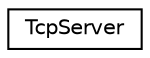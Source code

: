 digraph "Иерархия классов. Графический вид."
{
  edge [fontname="Helvetica",fontsize="10",labelfontname="Helvetica",labelfontsize="10"];
  node [fontname="Helvetica",fontsize="10",shape=record];
  rankdir="LR";
  Node0 [label="TcpServer",height=0.2,width=0.4,color="black", fillcolor="white", style="filled",URL="$structTcpServer.html"];
}

